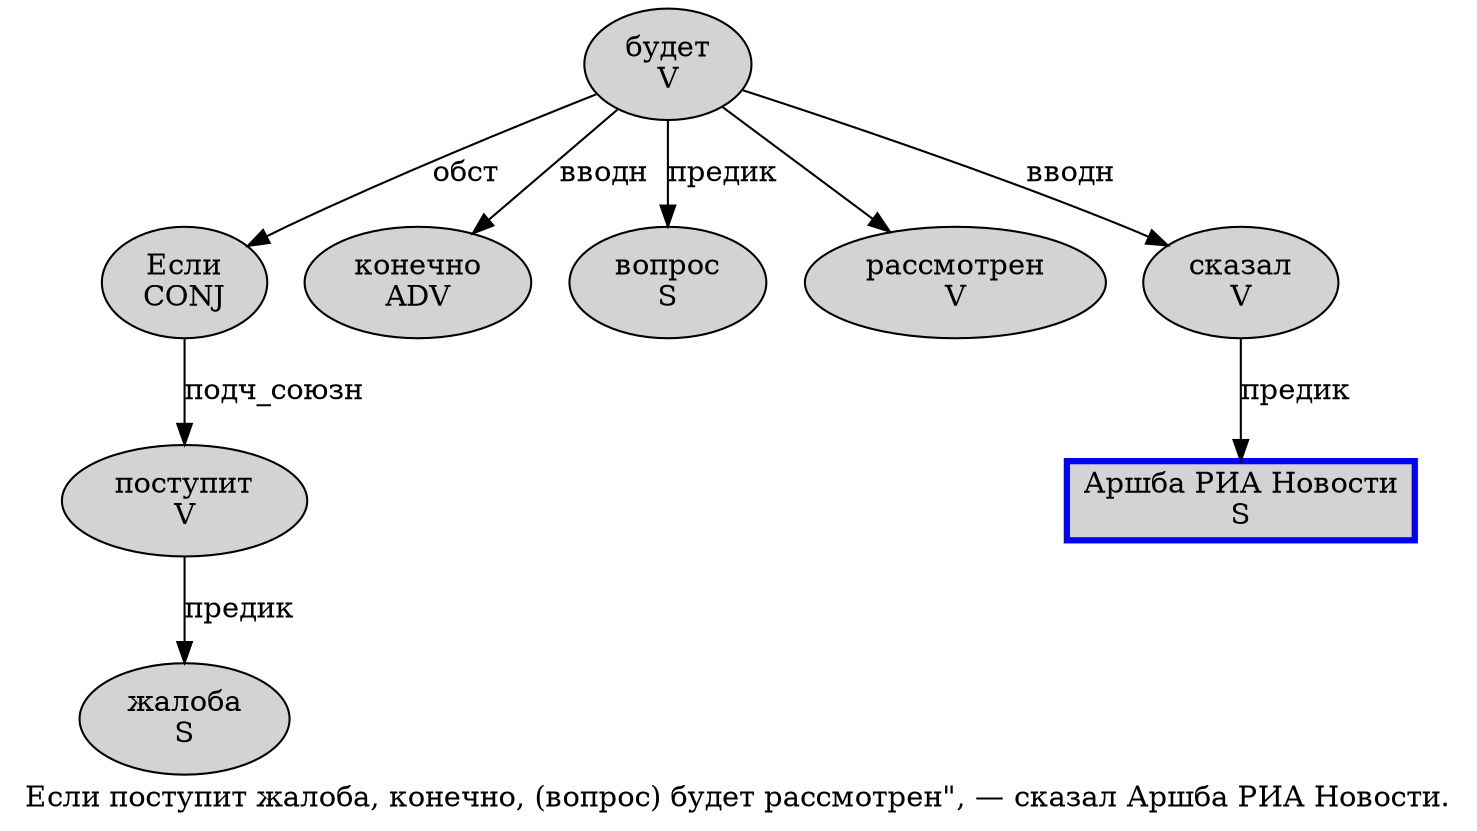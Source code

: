 digraph SENTENCE_546 {
	graph [label="Если поступит жалоба, конечно, (вопрос) будет рассмотрен\", — сказал Аршба РИА Новости."]
	node [style=filled]
		0 [label="Если
CONJ" color="" fillcolor=lightgray penwidth=1 shape=ellipse]
		1 [label="поступит
V" color="" fillcolor=lightgray penwidth=1 shape=ellipse]
		2 [label="жалоба
S" color="" fillcolor=lightgray penwidth=1 shape=ellipse]
		4 [label="конечно
ADV" color="" fillcolor=lightgray penwidth=1 shape=ellipse]
		7 [label="вопрос
S" color="" fillcolor=lightgray penwidth=1 shape=ellipse]
		9 [label="будет
V" color="" fillcolor=lightgray penwidth=1 shape=ellipse]
		10 [label="рассмотрен
V" color="" fillcolor=lightgray penwidth=1 shape=ellipse]
		14 [label="сказал
V" color="" fillcolor=lightgray penwidth=1 shape=ellipse]
		15 [label="Аршба РИА Новости
S" color=blue fillcolor=lightgray penwidth=3 shape=box]
			0 -> 1 [label="подч_союзн"]
			9 -> 0 [label="обст"]
			9 -> 4 [label="вводн"]
			9 -> 7 [label="предик"]
			9 -> 10
			9 -> 14 [label="вводн"]
			1 -> 2 [label="предик"]
			14 -> 15 [label="предик"]
}